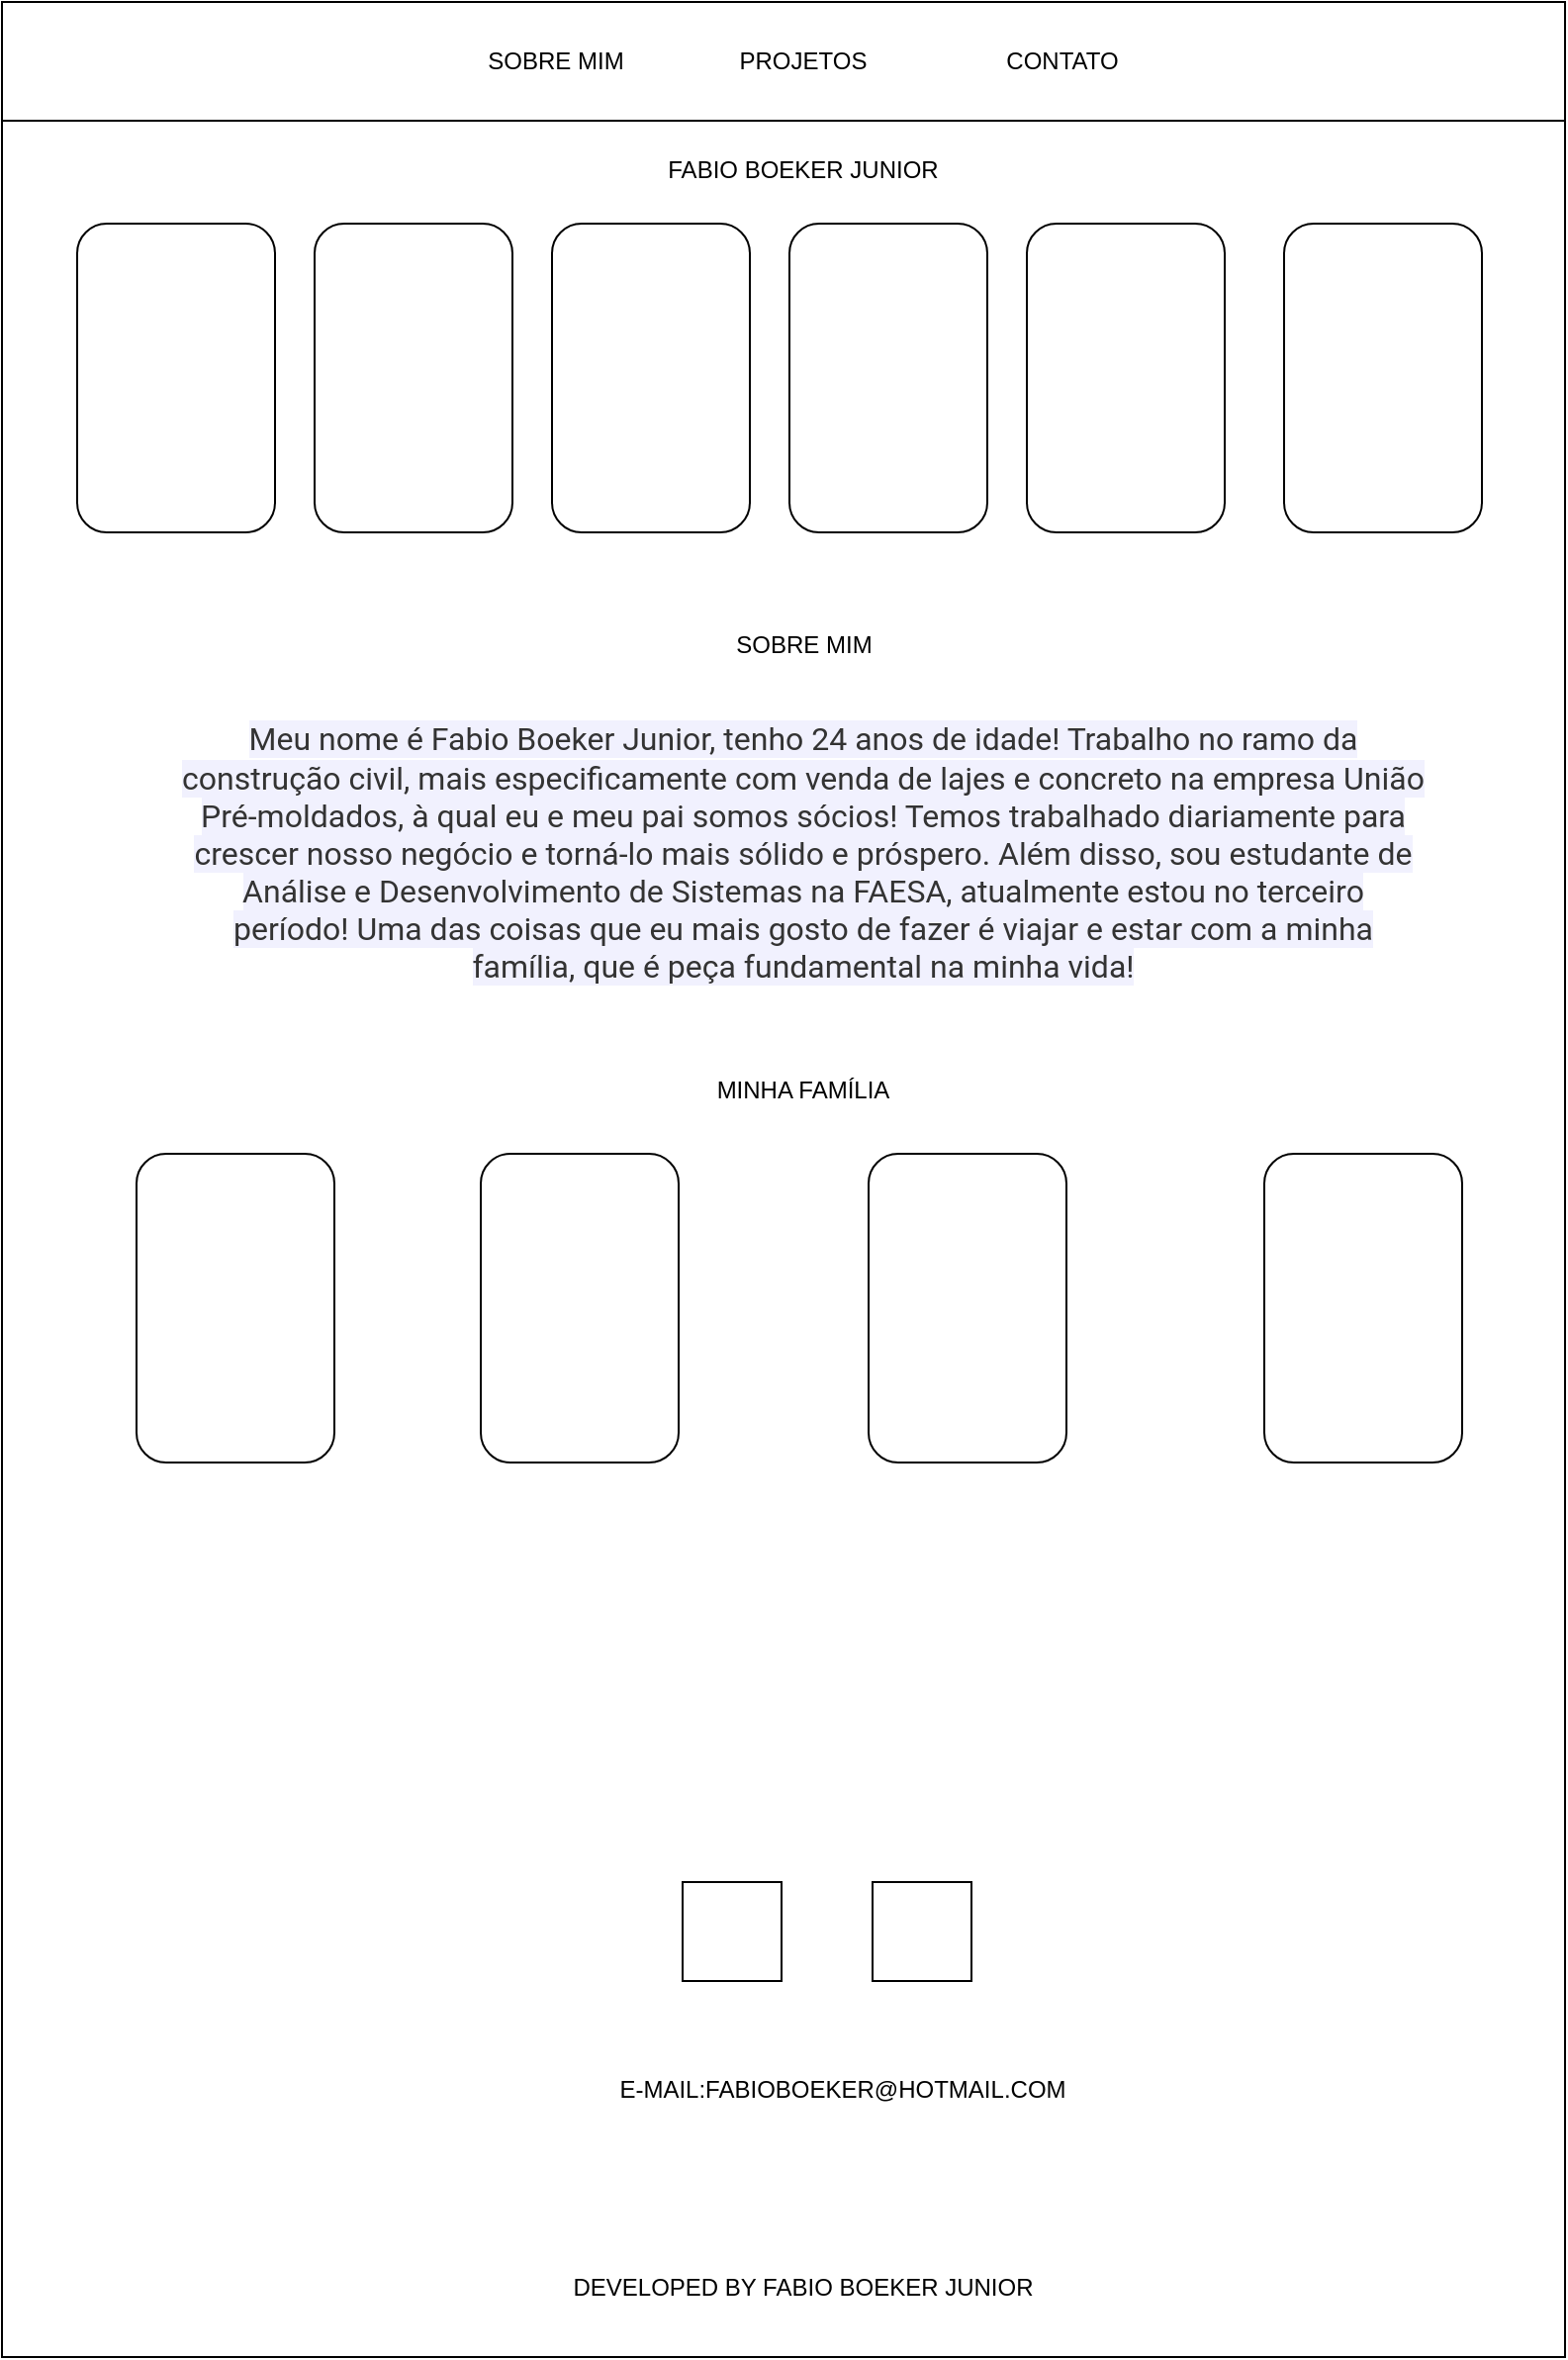 <mxfile version="24.7.15">
  <diagram name="Página-1" id="naKC_NzfGfYMtDUA6RoJ">
    <mxGraphModel dx="1050" dy="522" grid="1" gridSize="10" guides="1" tooltips="1" connect="1" arrows="1" fold="1" page="1" pageScale="1" pageWidth="827" pageHeight="1169" math="0" shadow="0">
      <root>
        <mxCell id="0" />
        <mxCell id="1" parent="0" />
        <mxCell id="e1ZrGnT8H6AEOqCwfoAm-1" value="" style="rounded=0;whiteSpace=wrap;html=1;" vertex="1" parent="1">
          <mxGeometry x="20" y="20" width="790" height="1190" as="geometry" />
        </mxCell>
        <mxCell id="e1ZrGnT8H6AEOqCwfoAm-2" value="" style="rounded=0;whiteSpace=wrap;html=1;" vertex="1" parent="1">
          <mxGeometry x="20" y="20" width="790" height="60" as="geometry" />
        </mxCell>
        <mxCell id="e1ZrGnT8H6AEOqCwfoAm-8" value="" style="rounded=1;whiteSpace=wrap;html=1;rotation=90;" vertex="1" parent="1">
          <mxGeometry x="640" y="160" width="156" height="100" as="geometry" />
        </mxCell>
        <mxCell id="e1ZrGnT8H6AEOqCwfoAm-9" value="" style="rounded=1;whiteSpace=wrap;html=1;rotation=90;" vertex="1" parent="1">
          <mxGeometry x="510" y="160" width="156" height="100" as="geometry" />
        </mxCell>
        <mxCell id="e1ZrGnT8H6AEOqCwfoAm-10" value="" style="rounded=1;whiteSpace=wrap;html=1;rotation=90;" vertex="1" parent="1">
          <mxGeometry x="390" y="160" width="156" height="100" as="geometry" />
        </mxCell>
        <mxCell id="e1ZrGnT8H6AEOqCwfoAm-11" value="" style="rounded=1;whiteSpace=wrap;html=1;rotation=90;" vertex="1" parent="1">
          <mxGeometry x="270" y="160" width="156" height="100" as="geometry" />
        </mxCell>
        <mxCell id="e1ZrGnT8H6AEOqCwfoAm-12" value="" style="rounded=1;whiteSpace=wrap;html=1;rotation=90;" vertex="1" parent="1">
          <mxGeometry x="150" y="160" width="156" height="100" as="geometry" />
        </mxCell>
        <mxCell id="e1ZrGnT8H6AEOqCwfoAm-13" value="" style="rounded=1;whiteSpace=wrap;html=1;rotation=90;" vertex="1" parent="1">
          <mxGeometry x="30" y="160" width="156" height="100" as="geometry" />
        </mxCell>
        <mxCell id="e1ZrGnT8H6AEOqCwfoAm-16" value="" style="rounded=1;whiteSpace=wrap;html=1;rotation=90;" vertex="1" parent="1">
          <mxGeometry x="60" y="630" width="156" height="100" as="geometry" />
        </mxCell>
        <mxCell id="e1ZrGnT8H6AEOqCwfoAm-17" value="" style="rounded=1;whiteSpace=wrap;html=1;rotation=90;" vertex="1" parent="1">
          <mxGeometry x="234" y="630" width="156" height="100" as="geometry" />
        </mxCell>
        <mxCell id="e1ZrGnT8H6AEOqCwfoAm-18" value="" style="rounded=1;whiteSpace=wrap;html=1;rotation=90;" vertex="1" parent="1">
          <mxGeometry x="430" y="630" width="156" height="100" as="geometry" />
        </mxCell>
        <mxCell id="e1ZrGnT8H6AEOqCwfoAm-19" value="" style="rounded=1;whiteSpace=wrap;html=1;rotation=90;" vertex="1" parent="1">
          <mxGeometry x="630" y="630" width="156" height="100" as="geometry" />
        </mxCell>
        <mxCell id="e1ZrGnT8H6AEOqCwfoAm-20" value="" style="rounded=0;whiteSpace=wrap;html=1;" vertex="1" parent="1">
          <mxGeometry x="364" y="970" width="50" height="50" as="geometry" />
        </mxCell>
        <mxCell id="e1ZrGnT8H6AEOqCwfoAm-21" value="" style="rounded=0;whiteSpace=wrap;html=1;" vertex="1" parent="1">
          <mxGeometry x="460" y="970" width="50" height="50" as="geometry" />
        </mxCell>
        <mxCell id="e1ZrGnT8H6AEOqCwfoAm-22" value="E-MAIL:FABIOBOEKER@HOTMAIL.COM" style="text;html=1;align=center;verticalAlign=middle;whiteSpace=wrap;rounded=0;" vertex="1" parent="1">
          <mxGeometry x="260" y="1060" width="370" height="30" as="geometry" />
        </mxCell>
        <mxCell id="e1ZrGnT8H6AEOqCwfoAm-23" value="MINHA FAMÍLIA" style="text;html=1;align=center;verticalAlign=middle;whiteSpace=wrap;rounded=0;" vertex="1" parent="1">
          <mxGeometry x="240" y="555" width="370" height="30" as="geometry" />
        </mxCell>
        <mxCell id="e1ZrGnT8H6AEOqCwfoAm-24" value="FABIO BOEKER JUNIOR" style="text;html=1;align=center;verticalAlign=middle;whiteSpace=wrap;rounded=0;" vertex="1" parent="1">
          <mxGeometry x="240" y="90" width="370" height="30" as="geometry" />
        </mxCell>
        <mxCell id="e1ZrGnT8H6AEOqCwfoAm-25" value="DEVELOPED BY FABIO BOEKER JUNIOR" style="text;html=1;align=center;verticalAlign=middle;whiteSpace=wrap;rounded=0;" vertex="1" parent="1">
          <mxGeometry x="240" y="1160" width="370" height="30" as="geometry" />
        </mxCell>
        <mxCell id="e1ZrGnT8H6AEOqCwfoAm-26" value="SOBRE MIM" style="text;html=1;align=center;verticalAlign=middle;whiteSpace=wrap;rounded=0;" vertex="1" parent="1">
          <mxGeometry x="250" y="35" width="100" height="30" as="geometry" />
        </mxCell>
        <mxCell id="e1ZrGnT8H6AEOqCwfoAm-27" value="PROJETOS" style="text;html=1;align=center;verticalAlign=middle;whiteSpace=wrap;rounded=0;" vertex="1" parent="1">
          <mxGeometry x="395" y="35" width="60" height="30" as="geometry" />
        </mxCell>
        <mxCell id="e1ZrGnT8H6AEOqCwfoAm-28" value="CONTATO" style="text;html=1;align=center;verticalAlign=middle;whiteSpace=wrap;rounded=0;" vertex="1" parent="1">
          <mxGeometry x="526" y="35" width="60" height="30" as="geometry" />
        </mxCell>
        <mxCell id="e1ZrGnT8H6AEOqCwfoAm-29" value="&lt;span style=&quot;color: rgb(51, 51, 51); font-family: Roboto, sans-serif; font-size: medium; text-align: justify; background-color: rgb(241, 241, 254);&quot;&gt;Meu nome é Fabio Boeker Junior, tenho 24 anos de idade! Trabalho no ramo da construção civil, mais especificamente com venda de lajes e concreto na empresa União Pré-moldados, à qual eu e meu pai somos sócios! Temos trabalhado diariamente para crescer nosso negócio e torná-lo mais sólido e próspero. Além disso, sou estudante de Análise e Desenvolvimento de Sistemas na FAESA, atualmente estou no terceiro período! Uma das coisas que eu mais gosto de fazer é viajar e estar com a minha família, que é peça fundamental na minha vida!&lt;/span&gt;" style="text;html=1;align=center;verticalAlign=middle;whiteSpace=wrap;rounded=0;" vertex="1" parent="1">
          <mxGeometry x="110" y="330" width="630" height="240" as="geometry" />
        </mxCell>
        <mxCell id="e1ZrGnT8H6AEOqCwfoAm-30" value="SOBRE MIM" style="text;html=1;align=center;verticalAlign=middle;whiteSpace=wrap;rounded=0;" vertex="1" parent="1">
          <mxGeometry x="382.5" y="330" width="85" height="30" as="geometry" />
        </mxCell>
      </root>
    </mxGraphModel>
  </diagram>
</mxfile>
